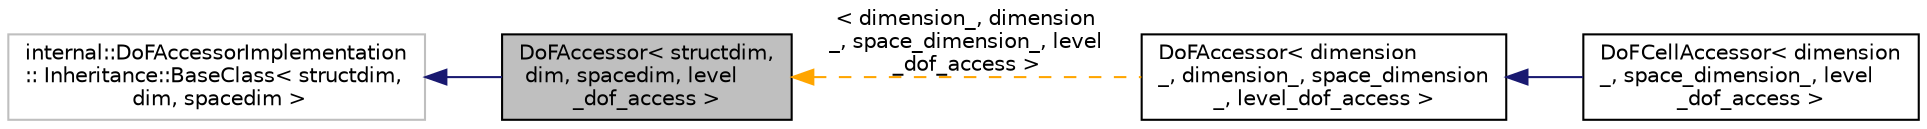 digraph "DoFAccessor&lt; structdim, dim, spacedim, level_dof_access &gt;"
{
 // LATEX_PDF_SIZE
  edge [fontname="Helvetica",fontsize="10",labelfontname="Helvetica",labelfontsize="10"];
  node [fontname="Helvetica",fontsize="10",shape=record];
  rankdir="LR";
  Node1 [label="DoFAccessor\< structdim,\l dim, spacedim, level\l_dof_access \>",height=0.2,width=0.4,color="black", fillcolor="grey75", style="filled", fontcolor="black",tooltip=" "];
  Node2 -> Node1 [dir="back",color="midnightblue",fontsize="10",style="solid",fontname="Helvetica"];
  Node2 [label="internal::DoFAccessorImplementation\l:: Inheritance::BaseClass\< structdim,\l dim, spacedim \>",height=0.2,width=0.4,color="grey75", fillcolor="white", style="filled",tooltip=" "];
  Node1 -> Node3 [dir="back",color="orange",fontsize="10",style="dashed",label=" \< dimension_, dimension\l_, space_dimension_, level\l_dof_access \>" ,fontname="Helvetica"];
  Node3 [label="DoFAccessor\< dimension\l_, dimension_, space_dimension\l_, level_dof_access \>",height=0.2,width=0.4,color="black", fillcolor="white", style="filled",URL="$classDoFAccessor.html",tooltip=" "];
  Node3 -> Node4 [dir="back",color="midnightblue",fontsize="10",style="solid",fontname="Helvetica"];
  Node4 [label="DoFCellAccessor\< dimension\l_, space_dimension_, level\l_dof_access \>",height=0.2,width=0.4,color="black", fillcolor="white", style="filled",URL="$classDoFCellAccessor.html",tooltip=" "];
}
